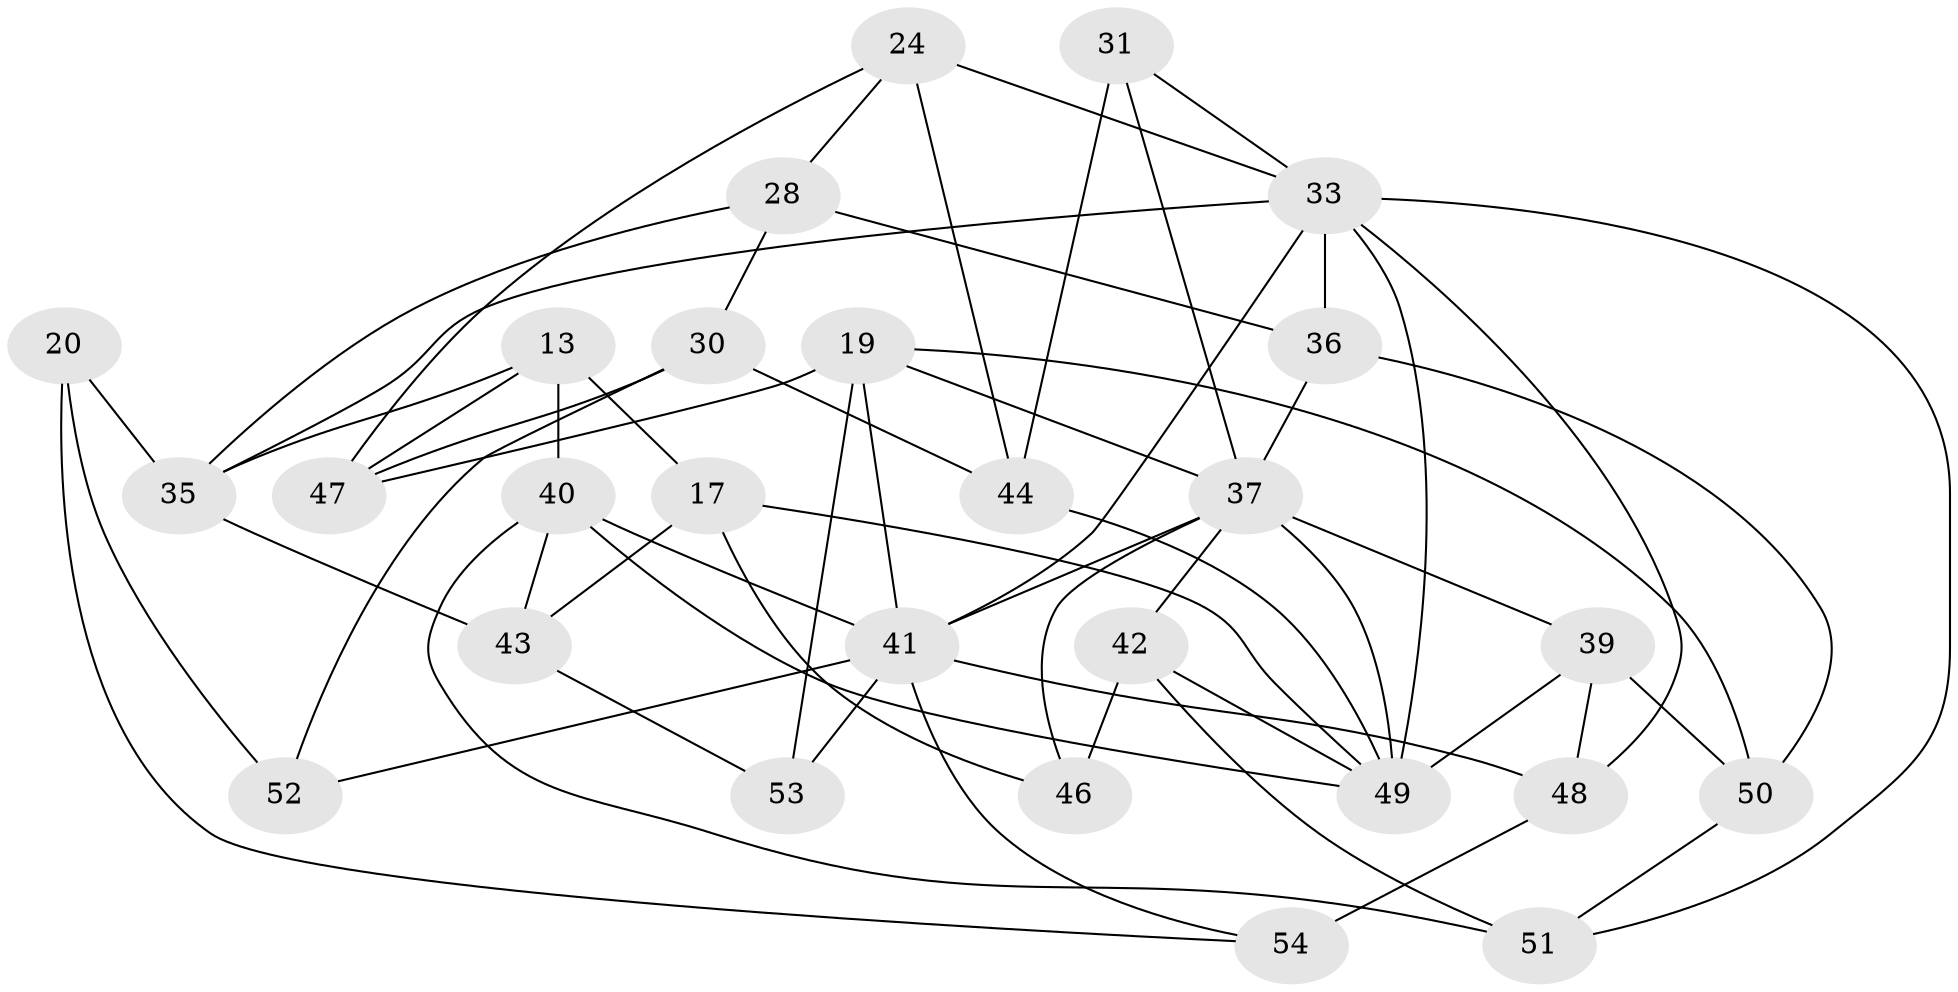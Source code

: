 // original degree distribution, {4: 1.0}
// Generated by graph-tools (version 1.1) at 2025/01/03/04/25 22:01:58]
// undirected, 27 vertices, 60 edges
graph export_dot {
graph [start="1"]
  node [color=gray90,style=filled];
  13;
  17;
  19 [super="+2"];
  20;
  24;
  28;
  30;
  31;
  33 [super="+10+25+15"];
  35 [super="+22"];
  36;
  37 [super="+34"];
  39 [super="+18"];
  40 [super="+12"];
  41 [super="+5+11+26"];
  42 [super="+9"];
  43;
  44 [super="+3"];
  46;
  47;
  48 [super="+29"];
  49 [super="+32+45"];
  50;
  51;
  52 [super="+6"];
  53;
  54;
  13 -- 40;
  13 -- 35;
  13 -- 47;
  13 -- 17;
  17 -- 46;
  17 -- 43;
  17 -- 49;
  19 -- 47;
  19 -- 50;
  19 -- 53 [weight=2];
  19 -- 41;
  19 -- 37;
  20 -- 54;
  20 -- 52 [weight=2];
  20 -- 35;
  24 -- 47;
  24 -- 28;
  24 -- 44;
  24 -- 33;
  28 -- 36;
  28 -- 30;
  28 -- 35;
  30 -- 44;
  30 -- 52;
  30 -- 47;
  31 -- 44 [weight=2];
  31 -- 37;
  31 -- 33;
  33 -- 49 [weight=4];
  33 -- 36;
  33 -- 41 [weight=3];
  33 -- 48;
  33 -- 51;
  33 -- 35 [weight=2];
  35 -- 43;
  36 -- 50;
  36 -- 37;
  37 -- 46;
  37 -- 41 [weight=3];
  37 -- 39 [weight=2];
  37 -- 42;
  37 -- 49 [weight=2];
  39 -- 48 [weight=2];
  39 -- 50;
  39 -- 49;
  40 -- 43;
  40 -- 41;
  40 -- 51;
  40 -- 49 [weight=2];
  41 -- 48;
  41 -- 52 [weight=3];
  41 -- 53;
  41 -- 54;
  42 -- 46 [weight=2];
  42 -- 51;
  42 -- 49 [weight=2];
  43 -- 53;
  44 -- 49 [weight=2];
  48 -- 54 [weight=2];
  50 -- 51;
}
